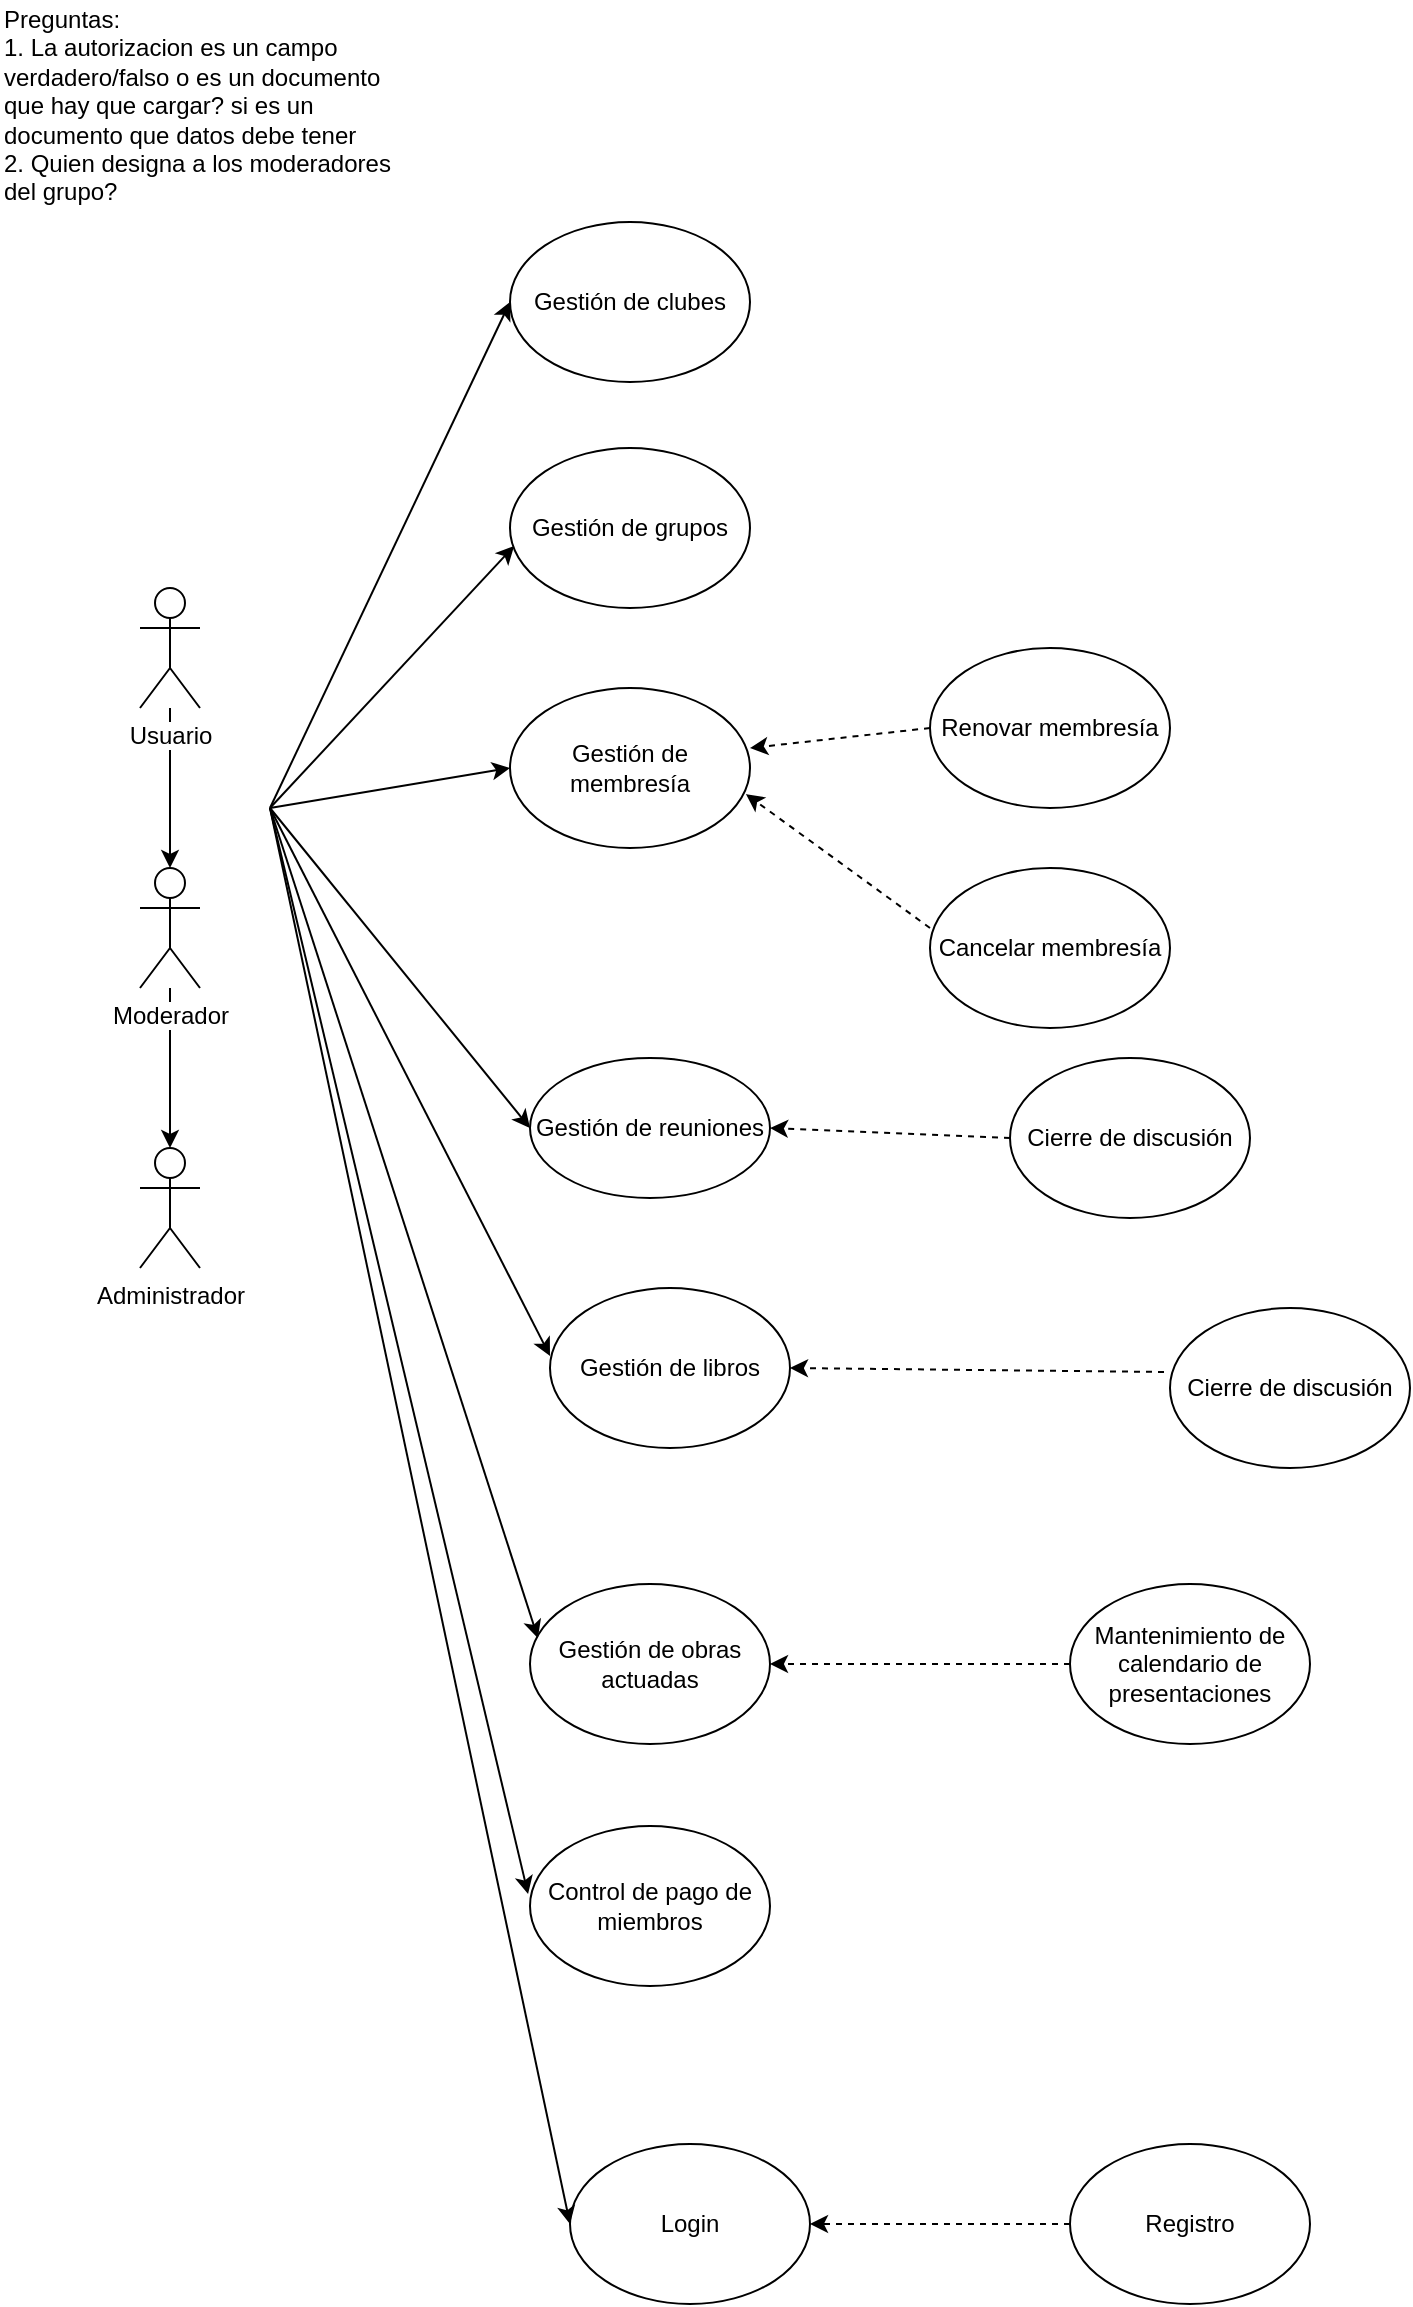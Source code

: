 <mxfile version="12.0.0" type="github" pages="1"><diagram id="7vVEWEeUO-7xJplOFc_i" name="Page-1"><mxGraphModel dx="828" dy="451" grid="1" gridSize="10" guides="1" tooltips="1" connect="1" arrows="1" fold="1" page="1" pageScale="1" pageWidth="850" pageHeight="1100" math="0" shadow="0"><root><mxCell id="0"/><mxCell id="1" parent="0"/><mxCell id="04WLmEVgEuAED4mvFsxP-9" value="" style="edgeStyle=orthogonalEdgeStyle;rounded=0;orthogonalLoop=1;jettySize=auto;html=1;" edge="1" parent="1" source="04WLmEVgEuAED4mvFsxP-1" target="04WLmEVgEuAED4mvFsxP-8"><mxGeometry relative="1" as="geometry"/></mxCell><mxCell id="04WLmEVgEuAED4mvFsxP-1" value="Usuario" style="shape=umlActor;verticalLabelPosition=bottom;labelBackgroundColor=#ffffff;verticalAlign=top;html=1;outlineConnect=0;" vertex="1" parent="1"><mxGeometry x="85" y="310" width="30" height="60" as="geometry"/></mxCell><mxCell id="04WLmEVgEuAED4mvFsxP-24" value="" style="edgeStyle=orthogonalEdgeStyle;rounded=0;orthogonalLoop=1;jettySize=auto;html=1;" edge="1" parent="1" source="04WLmEVgEuAED4mvFsxP-8" target="04WLmEVgEuAED4mvFsxP-23"><mxGeometry relative="1" as="geometry"/></mxCell><mxCell id="04WLmEVgEuAED4mvFsxP-8" value="Moderador" style="shape=umlActor;verticalLabelPosition=bottom;labelBackgroundColor=#ffffff;verticalAlign=top;html=1;outlineConnect=0;" vertex="1" parent="1"><mxGeometry x="85" y="450" width="30" height="60" as="geometry"/></mxCell><mxCell id="04WLmEVgEuAED4mvFsxP-23" value="Administrador" style="shape=umlActor;verticalLabelPosition=bottom;labelBackgroundColor=#ffffff;verticalAlign=top;html=1;outlineConnect=0;" vertex="1" parent="1"><mxGeometry x="85" y="590" width="30" height="60" as="geometry"/></mxCell><mxCell id="04WLmEVgEuAED4mvFsxP-3" value="Gestión de grupos" style="ellipse;whiteSpace=wrap;html=1;" vertex="1" parent="1"><mxGeometry x="270" y="240" width="120" height="80" as="geometry"/></mxCell><mxCell id="04WLmEVgEuAED4mvFsxP-7" value="Gestión de membresía" style="ellipse;whiteSpace=wrap;html=1;" vertex="1" parent="1"><mxGeometry x="270" y="360" width="120" height="80" as="geometry"/></mxCell><mxCell id="04WLmEVgEuAED4mvFsxP-16" value="Preguntas:&lt;br&gt;1. La autorizacion es un campo&amp;nbsp;&lt;br&gt;verdadero/falso o es un documento&lt;br&gt;que hay que cargar? si es un&lt;br&gt;documento que datos debe tener&lt;br&gt;2. Quien designa a los moderadores&lt;br&gt;del grupo?" style="text;html=1;resizable=0;points=[];autosize=1;align=left;verticalAlign=top;spacingTop=-4;" vertex="1" parent="1"><mxGeometry x="15" y="16" width="210" height="100" as="geometry"/></mxCell><mxCell id="04WLmEVgEuAED4mvFsxP-17" value="Renovar membresía" style="ellipse;whiteSpace=wrap;html=1;" vertex="1" parent="1"><mxGeometry x="480" y="340" width="120" height="80" as="geometry"/></mxCell><mxCell id="04WLmEVgEuAED4mvFsxP-18" value="Cancelar membresía" style="ellipse;whiteSpace=wrap;html=1;" vertex="1" parent="1"><mxGeometry x="480" y="450" width="120" height="80" as="geometry"/></mxCell><mxCell id="04WLmEVgEuAED4mvFsxP-19" value="Gestión de reuniones" style="ellipse;whiteSpace=wrap;html=1;" vertex="1" parent="1"><mxGeometry x="280" y="545" width="120" height="70" as="geometry"/></mxCell><mxCell id="04WLmEVgEuAED4mvFsxP-25" value="Gestión de libros" style="ellipse;whiteSpace=wrap;html=1;" vertex="1" parent="1"><mxGeometry x="290" y="660" width="120" height="80" as="geometry"/></mxCell><mxCell id="04WLmEVgEuAED4mvFsxP-26" value="Cierre de discusión" style="ellipse;whiteSpace=wrap;html=1;" vertex="1" parent="1"><mxGeometry x="520" y="545" width="120" height="80" as="geometry"/></mxCell><mxCell id="04WLmEVgEuAED4mvFsxP-27" value="Gestión de obras actuadas" style="ellipse;whiteSpace=wrap;html=1;" vertex="1" parent="1"><mxGeometry x="280" y="808" width="120" height="80" as="geometry"/></mxCell><mxCell id="04WLmEVgEuAED4mvFsxP-28" value="Cierre de discusión" style="ellipse;whiteSpace=wrap;html=1;" vertex="1" parent="1"><mxGeometry x="600" y="670" width="120" height="80" as="geometry"/></mxCell><mxCell id="04WLmEVgEuAED4mvFsxP-29" value="Gestión de clubes" style="ellipse;whiteSpace=wrap;html=1;" vertex="1" parent="1"><mxGeometry x="270" y="127" width="120" height="80" as="geometry"/></mxCell><mxCell id="04WLmEVgEuAED4mvFsxP-30" value="Control de pago de miembros" style="ellipse;whiteSpace=wrap;html=1;" vertex="1" parent="1"><mxGeometry x="280" y="929" width="120" height="80" as="geometry"/></mxCell><mxCell id="04WLmEVgEuAED4mvFsxP-31" value="Mantenimiento de calendario de presentaciones" style="ellipse;whiteSpace=wrap;html=1;" vertex="1" parent="1"><mxGeometry x="550" y="808" width="120" height="80" as="geometry"/></mxCell><mxCell id="04WLmEVgEuAED4mvFsxP-32" value="Login" style="ellipse;whiteSpace=wrap;html=1;" vertex="1" parent="1"><mxGeometry x="300" y="1088" width="120" height="80" as="geometry"/></mxCell><mxCell id="04WLmEVgEuAED4mvFsxP-33" value="Registro" style="ellipse;whiteSpace=wrap;html=1;" vertex="1" parent="1"><mxGeometry x="550" y="1088" width="120" height="80" as="geometry"/></mxCell><mxCell id="04WLmEVgEuAED4mvFsxP-34" value="" style="endArrow=classic;html=1;entryX=0;entryY=0.5;entryDx=0;entryDy=0;" edge="1" parent="1" target="04WLmEVgEuAED4mvFsxP-29"><mxGeometry width="50" height="50" relative="1" as="geometry"><mxPoint x="150" y="420" as="sourcePoint"/><mxPoint x="210" y="255" as="targetPoint"/></mxGeometry></mxCell><mxCell id="04WLmEVgEuAED4mvFsxP-35" value="" style="endArrow=classic;html=1;entryX=0.017;entryY=0.613;entryDx=0;entryDy=0;entryPerimeter=0;" edge="1" parent="1" target="04WLmEVgEuAED4mvFsxP-3"><mxGeometry width="50" height="50" relative="1" as="geometry"><mxPoint x="150" y="420" as="sourcePoint"/><mxPoint x="210" y="320" as="targetPoint"/></mxGeometry></mxCell><mxCell id="04WLmEVgEuAED4mvFsxP-36" value="" style="endArrow=classic;html=1;entryX=0;entryY=0.5;entryDx=0;entryDy=0;" edge="1" parent="1" target="04WLmEVgEuAED4mvFsxP-7"><mxGeometry width="50" height="50" relative="1" as="geometry"><mxPoint x="150" y="420" as="sourcePoint"/><mxPoint x="282.04" y="299.04" as="targetPoint"/></mxGeometry></mxCell><mxCell id="04WLmEVgEuAED4mvFsxP-37" value="" style="endArrow=classic;html=1;entryX=0;entryY=0.5;entryDx=0;entryDy=0;" edge="1" parent="1" target="04WLmEVgEuAED4mvFsxP-19"><mxGeometry width="50" height="50" relative="1" as="geometry"><mxPoint x="150" y="420" as="sourcePoint"/><mxPoint x="210" y="590" as="targetPoint"/></mxGeometry></mxCell><mxCell id="04WLmEVgEuAED4mvFsxP-38" value="" style="endArrow=classic;html=1;entryX=0;entryY=0.5;entryDx=0;entryDy=0;" edge="1" parent="1" target="04WLmEVgEuAED4mvFsxP-32"><mxGeometry width="50" height="50" relative="1" as="geometry"><mxPoint x="150" y="420" as="sourcePoint"/><mxPoint x="295" y="1380" as="targetPoint"/></mxGeometry></mxCell><mxCell id="04WLmEVgEuAED4mvFsxP-39" value="" style="endArrow=classic;html=1;entryX=-0.008;entryY=0.425;entryDx=0;entryDy=0;entryPerimeter=0;" edge="1" parent="1" target="04WLmEVgEuAED4mvFsxP-30"><mxGeometry width="50" height="50" relative="1" as="geometry"><mxPoint x="150" y="420" as="sourcePoint"/><mxPoint x="295" y="1130" as="targetPoint"/></mxGeometry></mxCell><mxCell id="04WLmEVgEuAED4mvFsxP-40" value="" style="endArrow=classic;html=1;entryX=0;entryY=0.425;entryDx=0;entryDy=0;entryPerimeter=0;" edge="1" parent="1" target="04WLmEVgEuAED4mvFsxP-25"><mxGeometry width="50" height="50" relative="1" as="geometry"><mxPoint x="150" y="420" as="sourcePoint"/><mxPoint x="270" y="833" as="targetPoint"/></mxGeometry></mxCell><mxCell id="04WLmEVgEuAED4mvFsxP-41" value="" style="endArrow=classic;html=1;entryX=0.033;entryY=0.338;entryDx=0;entryDy=0;entryPerimeter=0;" edge="1" parent="1" target="04WLmEVgEuAED4mvFsxP-27"><mxGeometry width="50" height="50" relative="1" as="geometry"><mxPoint x="150" y="420" as="sourcePoint"/><mxPoint x="270" y="885" as="targetPoint"/></mxGeometry></mxCell><mxCell id="04WLmEVgEuAED4mvFsxP-42" value="" style="endArrow=classic;html=1;exitX=0;exitY=0.5;exitDx=0;exitDy=0;entryX=1;entryY=0.375;entryDx=0;entryDy=0;entryPerimeter=0;dashed=1;" edge="1" parent="1" source="04WLmEVgEuAED4mvFsxP-17" target="04WLmEVgEuAED4mvFsxP-7"><mxGeometry width="50" height="50" relative="1" as="geometry"><mxPoint x="400" y="420" as="sourcePoint"/><mxPoint x="390" y="400" as="targetPoint"/></mxGeometry></mxCell><mxCell id="04WLmEVgEuAED4mvFsxP-43" value="" style="endArrow=classic;html=1;exitX=0;exitY=0.375;exitDx=0;exitDy=0;dashed=1;exitPerimeter=0;entryX=0.983;entryY=0.663;entryDx=0;entryDy=0;entryPerimeter=0;" edge="1" parent="1" source="04WLmEVgEuAED4mvFsxP-18" target="04WLmEVgEuAED4mvFsxP-7"><mxGeometry width="50" height="50" relative="1" as="geometry"><mxPoint x="490" y="390" as="sourcePoint"/><mxPoint x="400" y="430" as="targetPoint"/></mxGeometry></mxCell><mxCell id="04WLmEVgEuAED4mvFsxP-44" value="" style="endArrow=classic;html=1;exitX=0;exitY=0.5;exitDx=0;exitDy=0;dashed=1;entryX=1;entryY=0.5;entryDx=0;entryDy=0;" edge="1" parent="1" source="04WLmEVgEuAED4mvFsxP-26" target="04WLmEVgEuAED4mvFsxP-19"><mxGeometry width="50" height="50" relative="1" as="geometry"><mxPoint x="490" y="490" as="sourcePoint"/><mxPoint x="410" y="440" as="targetPoint"/></mxGeometry></mxCell><mxCell id="04WLmEVgEuAED4mvFsxP-45" value="" style="endArrow=classic;html=1;exitX=-0.025;exitY=0.4;exitDx=0;exitDy=0;dashed=1;entryX=1;entryY=0.5;entryDx=0;entryDy=0;exitPerimeter=0;" edge="1" parent="1" source="04WLmEVgEuAED4mvFsxP-28" target="04WLmEVgEuAED4mvFsxP-25"><mxGeometry width="50" height="50" relative="1" as="geometry"><mxPoint x="530" y="640" as="sourcePoint"/><mxPoint x="410" y="670" as="targetPoint"/></mxGeometry></mxCell><mxCell id="04WLmEVgEuAED4mvFsxP-46" value="" style="endArrow=classic;html=1;exitX=0;exitY=0.5;exitDx=0;exitDy=0;dashed=1;entryX=1;entryY=0.5;entryDx=0;entryDy=0;" edge="1" parent="1" source="04WLmEVgEuAED4mvFsxP-31" target="04WLmEVgEuAED4mvFsxP-27"><mxGeometry width="50" height="50" relative="1" as="geometry"><mxPoint x="537" y="1052" as="sourcePoint"/><mxPoint x="400" y="1040" as="targetPoint"/></mxGeometry></mxCell><mxCell id="04WLmEVgEuAED4mvFsxP-48" value="" style="endArrow=classic;html=1;exitX=0;exitY=0.5;exitDx=0;exitDy=0;dashed=1;entryX=1;entryY=0.5;entryDx=0;entryDy=0;" edge="1" parent="1" source="04WLmEVgEuAED4mvFsxP-33" target="04WLmEVgEuAED4mvFsxP-32"><mxGeometry width="50" height="50" relative="1" as="geometry"><mxPoint x="530" y="1252" as="sourcePoint"/><mxPoint x="400" y="1220" as="targetPoint"/></mxGeometry></mxCell></root></mxGraphModel></diagram></mxfile>